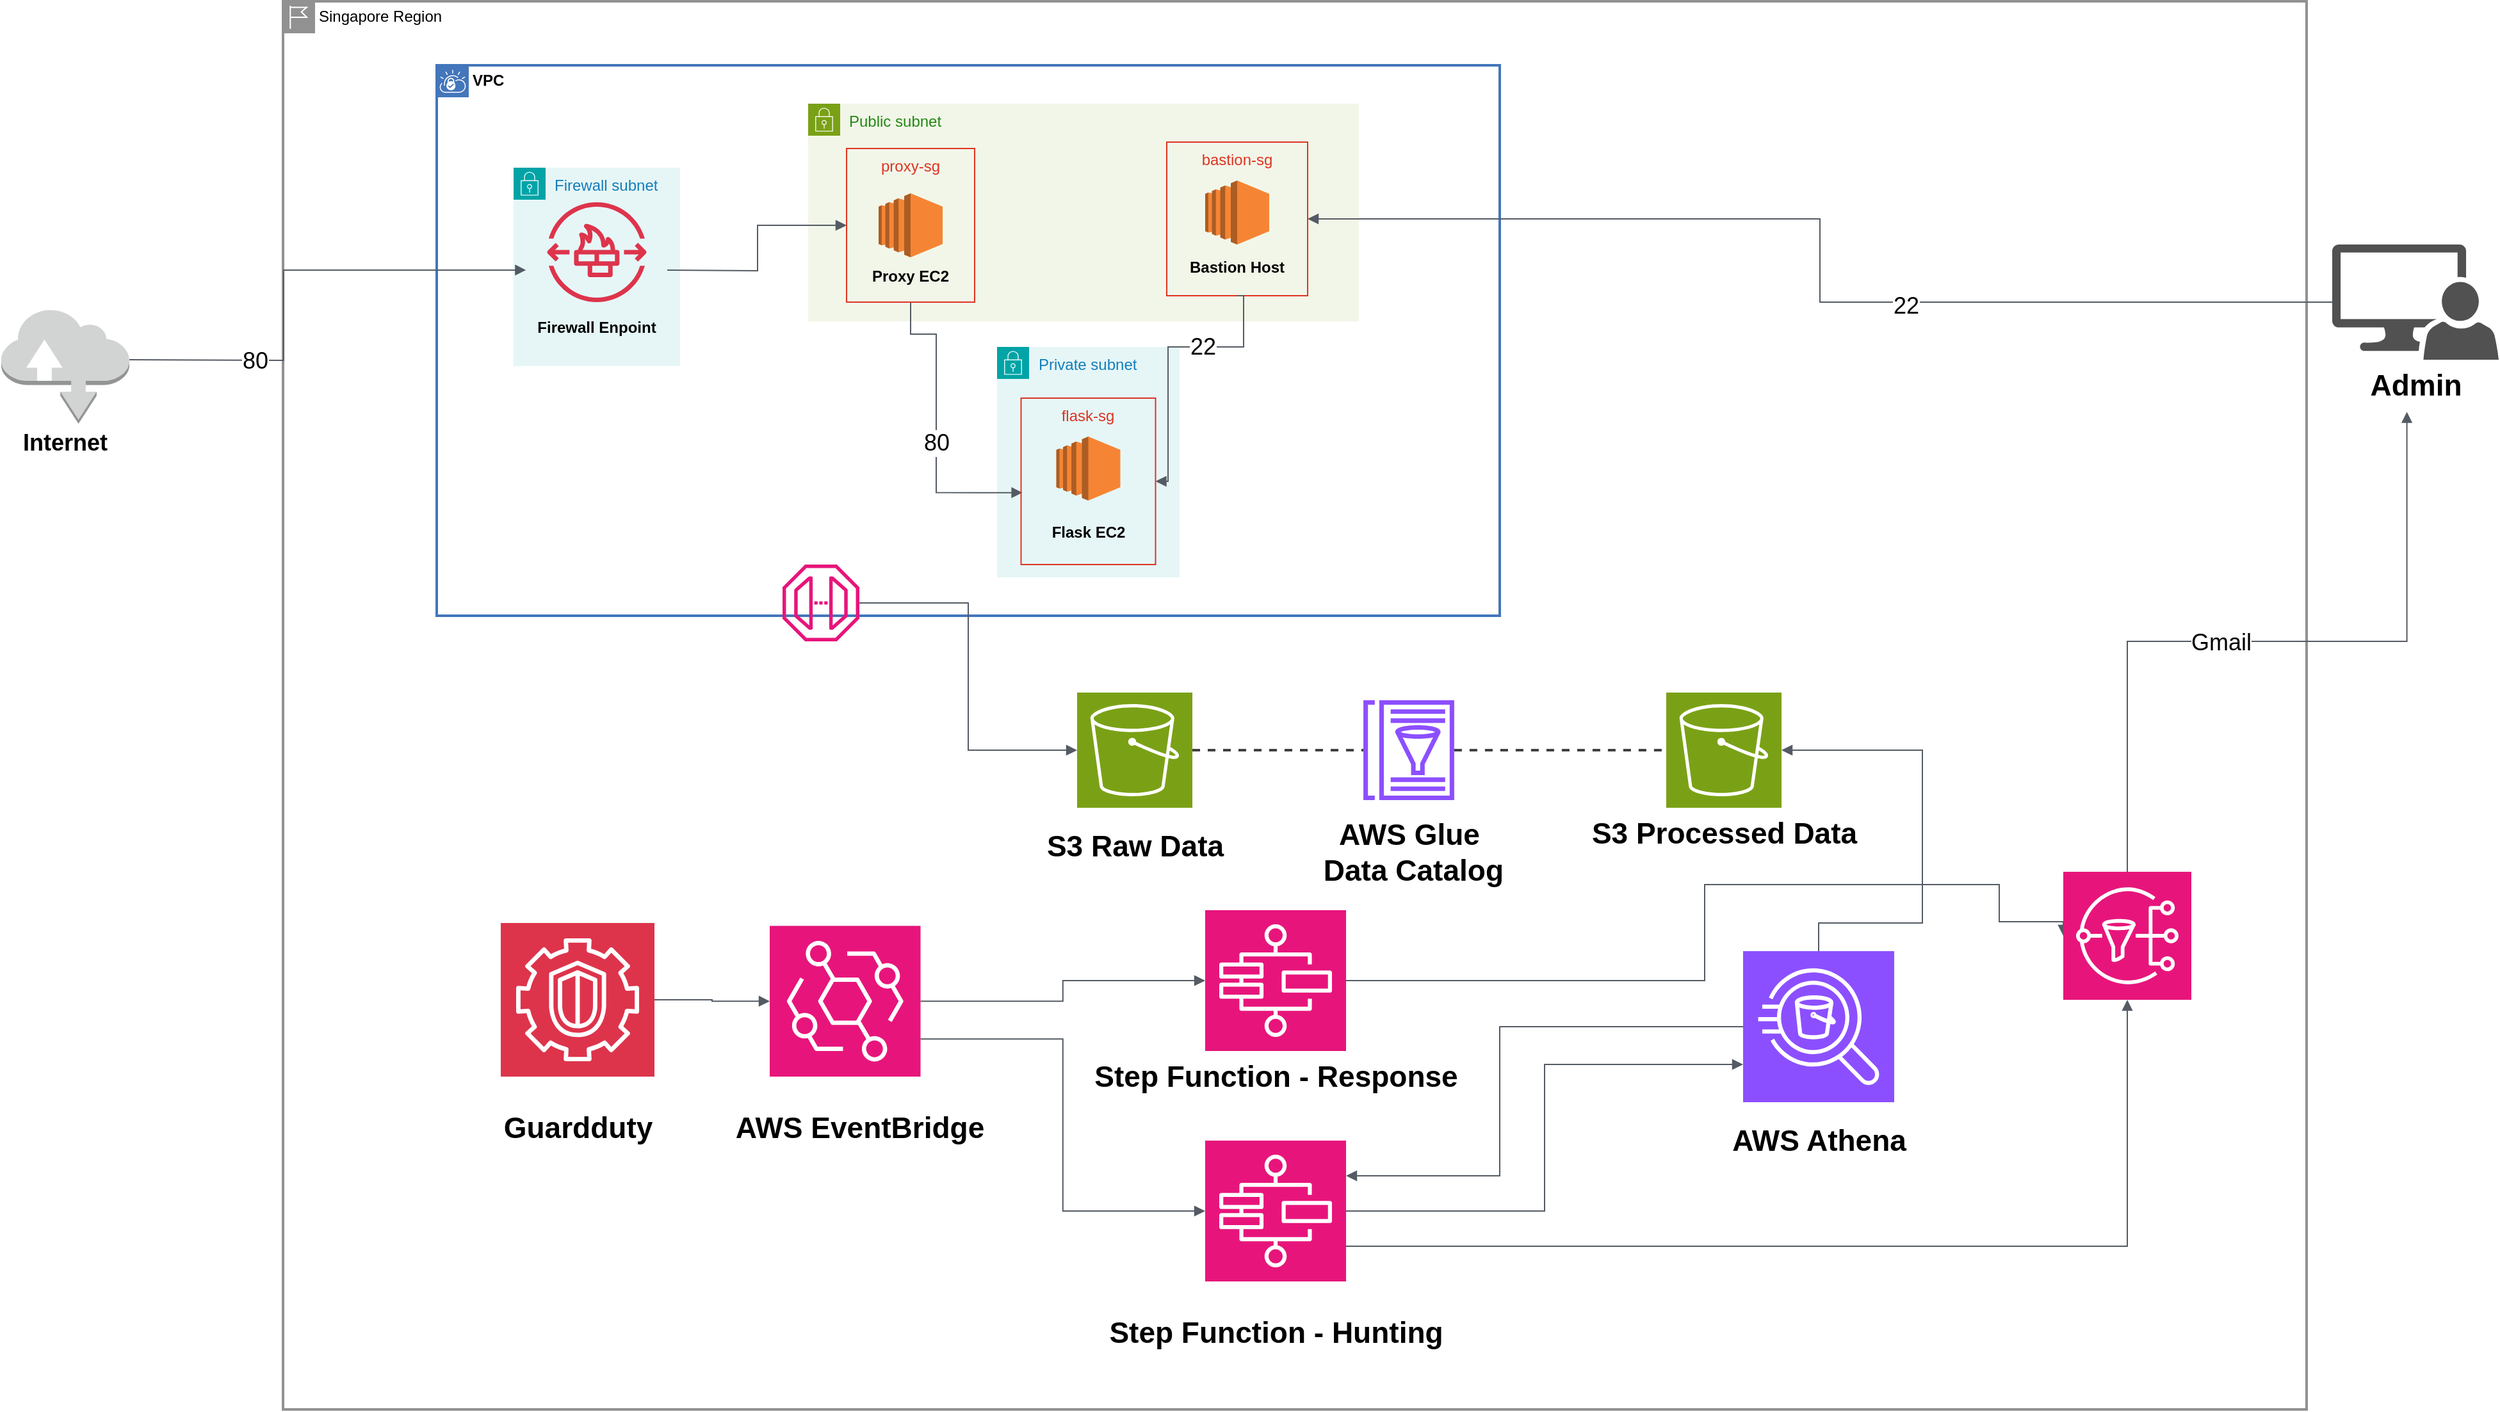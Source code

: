 <mxfile version="27.1.3">
  <diagram name="Trang-1" id="7fhELOmFYXn_s-FYaYJF">
    <mxGraphModel dx="2562" dy="1054" grid="1" gridSize="10" guides="1" tooltips="1" connect="1" arrows="1" fold="1" page="1" pageScale="1" pageWidth="4800" pageHeight="4336" math="0" shadow="0">
      <root>
        <mxCell id="0" />
        <mxCell id="1" parent="0" />
        <mxCell id="FkhqDQvy7yKT_oOdReSO-3" value="Singapore Region" style="shape=mxgraph.ibm.box;prType=region;fontStyle=0;verticalAlign=top;align=left;spacingLeft=32;spacingTop=4;fillColor=none;rounded=0;whiteSpace=wrap;html=1;strokeColor=#919191;strokeWidth=2;dashed=0;container=1;spacing=-4;collapsible=0;expand=0;recursiveResize=0;" parent="1" vertex="1">
          <mxGeometry x="330" y="170" width="1580" height="1100" as="geometry" />
        </mxCell>
        <mxCell id="FkhqDQvy7yKT_oOdReSO-4" value="VPC" style="shape=mxgraph.ibm.box;prType=vpc;fontStyle=1;verticalAlign=top;align=left;spacingLeft=32;spacingTop=4;fillColor=none;rounded=0;whiteSpace=wrap;html=1;strokeColor=#4376BB;strokeWidth=2;dashed=0;container=1;spacing=-4;collapsible=0;expand=0;recursiveResize=0;" parent="FkhqDQvy7yKT_oOdReSO-3" vertex="1">
          <mxGeometry x="120" y="50" width="830" height="430" as="geometry" />
        </mxCell>
        <mxCell id="nIGGX6AsTqIyB24OFc70-37" value="Public subnet" style="points=[[0,0],[0.25,0],[0.5,0],[0.75,0],[1,0],[1,0.25],[1,0.5],[1,0.75],[1,1],[0.75,1],[0.5,1],[0.25,1],[0,1],[0,0.75],[0,0.5],[0,0.25]];outlineConnect=0;gradientColor=none;html=1;whiteSpace=wrap;fontSize=12;fontStyle=0;container=1;pointerEvents=0;collapsible=0;recursiveResize=0;shape=mxgraph.aws4.group;grIcon=mxgraph.aws4.group_security_group;grStroke=0;strokeColor=#7AA116;fillColor=#F2F6E8;verticalAlign=top;align=left;spacingLeft=30;fontColor=#248814;dashed=0;" vertex="1" parent="FkhqDQvy7yKT_oOdReSO-4">
          <mxGeometry x="290" y="30" width="430" height="170" as="geometry" />
        </mxCell>
        <mxCell id="nIGGX6AsTqIyB24OFc70-36" value="Private subnet" style="points=[[0,0],[0.25,0],[0.5,0],[0.75,0],[1,0],[1,0.25],[1,0.5],[1,0.75],[1,1],[0.75,1],[0.5,1],[0.25,1],[0,1],[0,0.75],[0,0.5],[0,0.25]];outlineConnect=0;gradientColor=none;html=1;whiteSpace=wrap;fontSize=12;fontStyle=0;container=1;pointerEvents=0;collapsible=0;recursiveResize=0;shape=mxgraph.aws4.group;grIcon=mxgraph.aws4.group_security_group;grStroke=0;strokeColor=#00A4A6;fillColor=#E6F6F7;verticalAlign=top;align=left;spacingLeft=30;fontColor=#147EBA;dashed=0;" vertex="1" parent="FkhqDQvy7yKT_oOdReSO-4">
          <mxGeometry x="437.5" y="220" width="142.5" height="180" as="geometry" />
        </mxCell>
        <mxCell id="FkhqDQvy7yKT_oOdReSO-10" value="bastion-sg" style="fillColor=none;strokeColor=#DD3522;verticalAlign=top;fontStyle=0;fontColor=#DD3522;whiteSpace=wrap;html=1;" parent="FkhqDQvy7yKT_oOdReSO-4" vertex="1">
          <mxGeometry x="570" y="60" width="110" height="120" as="geometry" />
        </mxCell>
        <mxCell id="FkhqDQvy7yKT_oOdReSO-11" value="" style="outlineConnect=0;dashed=0;verticalLabelPosition=bottom;verticalAlign=top;align=center;html=1;shape=mxgraph.aws3.ec2;fillColor=#F58534;gradientColor=none;" parent="FkhqDQvy7yKT_oOdReSO-4" vertex="1">
          <mxGeometry x="345" y="100" width="50" height="50" as="geometry" />
        </mxCell>
        <mxCell id="FkhqDQvy7yKT_oOdReSO-13" value="" style="outlineConnect=0;dashed=0;verticalLabelPosition=bottom;verticalAlign=top;align=center;html=1;shape=mxgraph.aws3.ec2;fillColor=#F58534;gradientColor=none;" parent="FkhqDQvy7yKT_oOdReSO-4" vertex="1">
          <mxGeometry x="600" y="90" width="50" height="50" as="geometry" />
        </mxCell>
        <mxCell id="FkhqDQvy7yKT_oOdReSO-14" value="&lt;b&gt;Proxy EC2&lt;/b&gt;" style="text;strokeColor=none;align=center;fillColor=none;html=1;verticalAlign=middle;whiteSpace=wrap;rounded=0;" parent="FkhqDQvy7yKT_oOdReSO-4" vertex="1">
          <mxGeometry x="335" y="150" width="70" height="30" as="geometry" />
        </mxCell>
        <mxCell id="FkhqDQvy7yKT_oOdReSO-16" value="&lt;b&gt;Bastion Host&lt;/b&gt;" style="text;strokeColor=none;align=center;fillColor=none;html=1;verticalAlign=middle;whiteSpace=wrap;rounded=0;" parent="FkhqDQvy7yKT_oOdReSO-4" vertex="1">
          <mxGeometry x="585" y="142.5" width="80" height="30" as="geometry" />
        </mxCell>
        <mxCell id="FkhqDQvy7yKT_oOdReSO-23" value="" style="edgeStyle=orthogonalEdgeStyle;html=1;endArrow=block;elbow=vertical;startArrow=none;endFill=1;strokeColor=#545B64;rounded=0;exitX=0.5;exitY=1;exitDx=0;exitDy=0;entryX=0.01;entryY=0.568;entryDx=0;entryDy=0;entryPerimeter=0;" parent="FkhqDQvy7yKT_oOdReSO-4" source="FkhqDQvy7yKT_oOdReSO-8" target="FkhqDQvy7yKT_oOdReSO-9" edge="1">
          <mxGeometry width="100" relative="1" as="geometry">
            <mxPoint x="180" y="120" as="sourcePoint" />
            <mxPoint x="280" y="120" as="targetPoint" />
            <Array as="points">
              <mxPoint x="370" y="210" />
              <mxPoint x="390" y="210" />
              <mxPoint x="390" y="334" />
            </Array>
          </mxGeometry>
        </mxCell>
        <mxCell id="FkhqDQvy7yKT_oOdReSO-24" value="&lt;font style=&quot;font-size: 18px;&quot;&gt;80&lt;/font&gt;" style="edgeLabel;html=1;align=center;verticalAlign=middle;resizable=0;points=[];" parent="FkhqDQvy7yKT_oOdReSO-23" vertex="1" connectable="0">
          <mxGeometry x="0.096" relative="1" as="geometry">
            <mxPoint as="offset" />
          </mxGeometry>
        </mxCell>
        <mxCell id="FkhqDQvy7yKT_oOdReSO-25" value="" style="edgeStyle=orthogonalEdgeStyle;html=1;endArrow=none;elbow=vertical;startArrow=block;startFill=1;strokeColor=#545B64;rounded=0;exitX=1;exitY=0.5;exitDx=0;exitDy=0;entryX=0.5;entryY=1;entryDx=0;entryDy=0;" parent="FkhqDQvy7yKT_oOdReSO-4" source="FkhqDQvy7yKT_oOdReSO-9" target="FkhqDQvy7yKT_oOdReSO-10" edge="1">
          <mxGeometry width="100" relative="1" as="geometry">
            <mxPoint x="380" y="200" as="sourcePoint" />
            <mxPoint x="480" y="200" as="targetPoint" />
            <Array as="points">
              <mxPoint x="571" y="325" />
              <mxPoint x="571" y="220" />
              <mxPoint x="630" y="220" />
              <mxPoint x="630" y="180" />
            </Array>
          </mxGeometry>
        </mxCell>
        <mxCell id="FkhqDQvy7yKT_oOdReSO-26" value="&lt;font style=&quot;font-size: 18px;&quot;&gt;22&lt;/font&gt;" style="edgeLabel;html=1;align=center;verticalAlign=middle;resizable=0;points=[];" parent="FkhqDQvy7yKT_oOdReSO-25" vertex="1" connectable="0">
          <mxGeometry x="0.287" relative="1" as="geometry">
            <mxPoint as="offset" />
          </mxGeometry>
        </mxCell>
        <mxCell id="nIGGX6AsTqIyB24OFc70-34" value="Firewall subnet" style="points=[[0,0],[0.25,0],[0.5,0],[0.75,0],[1,0],[1,0.25],[1,0.5],[1,0.75],[1,1],[0.75,1],[0.5,1],[0.25,1],[0,1],[0,0.75],[0,0.5],[0,0.25]];outlineConnect=0;gradientColor=none;html=1;whiteSpace=wrap;fontSize=12;fontStyle=0;container=1;pointerEvents=0;collapsible=0;recursiveResize=0;shape=mxgraph.aws4.group;grIcon=mxgraph.aws4.group_security_group;grStroke=0;strokeColor=#00A4A6;fillColor=#E6F6F7;verticalAlign=top;align=left;spacingLeft=30;fontColor=#147EBA;dashed=0;" vertex="1" parent="FkhqDQvy7yKT_oOdReSO-4">
          <mxGeometry x="60" y="80" width="130" height="155" as="geometry" />
        </mxCell>
        <mxCell id="nIGGX6AsTqIyB24OFc70-33" value="" style="sketch=0;outlineConnect=0;fontColor=#232F3E;gradientColor=none;fillColor=#DD344C;strokeColor=none;dashed=0;verticalLabelPosition=bottom;verticalAlign=top;align=center;html=1;fontSize=12;fontStyle=0;aspect=fixed;pointerEvents=1;shape=mxgraph.aws4.network_firewall_endpoints;" vertex="1" parent="nIGGX6AsTqIyB24OFc70-34">
          <mxGeometry x="26" y="27" width="78" height="78" as="geometry" />
        </mxCell>
        <mxCell id="nIGGX6AsTqIyB24OFc70-38" value="" style="edgeStyle=orthogonalEdgeStyle;html=1;endArrow=block;elbow=vertical;startArrow=none;endFill=1;strokeColor=#545B64;rounded=0;entryX=0;entryY=0.5;entryDx=0;entryDy=0;" edge="1" parent="nIGGX6AsTqIyB24OFc70-34" target="FkhqDQvy7yKT_oOdReSO-8">
          <mxGeometry width="100" relative="1" as="geometry">
            <mxPoint x="120" y="80" as="sourcePoint" />
            <mxPoint x="220" y="80" as="targetPoint" />
          </mxGeometry>
        </mxCell>
        <mxCell id="nIGGX6AsTqIyB24OFc70-35" value="&lt;b&gt;Firewall Enpoint&lt;/b&gt;" style="text;strokeColor=none;align=center;fillColor=none;html=1;verticalAlign=middle;whiteSpace=wrap;rounded=0;" vertex="1" parent="FkhqDQvy7yKT_oOdReSO-4">
          <mxGeometry x="75" y="190" width="100" height="30" as="geometry" />
        </mxCell>
        <mxCell id="FkhqDQvy7yKT_oOdReSO-9" value="flask-sg" style="fillColor=none;strokeColor=#DD3522;verticalAlign=top;fontStyle=0;fontColor=#DD3522;whiteSpace=wrap;html=1;" parent="FkhqDQvy7yKT_oOdReSO-4" vertex="1">
          <mxGeometry x="456.25" y="260" width="105" height="130" as="geometry" />
        </mxCell>
        <mxCell id="FkhqDQvy7yKT_oOdReSO-15" value="&lt;b&gt;Flask EC2&lt;/b&gt;" style="text;strokeColor=none;align=center;fillColor=none;html=1;verticalAlign=middle;whiteSpace=wrap;rounded=0;" parent="FkhqDQvy7yKT_oOdReSO-4" vertex="1">
          <mxGeometry x="473.75" y="350" width="70" height="30" as="geometry" />
        </mxCell>
        <mxCell id="FkhqDQvy7yKT_oOdReSO-12" value="" style="outlineConnect=0;dashed=0;verticalLabelPosition=bottom;verticalAlign=top;align=center;html=1;shape=mxgraph.aws3.ec2;fillColor=#F58534;gradientColor=none;" parent="FkhqDQvy7yKT_oOdReSO-4" vertex="1">
          <mxGeometry x="483.75" y="290" width="50" height="50" as="geometry" />
        </mxCell>
        <mxCell id="FkhqDQvy7yKT_oOdReSO-8" value="proxy-sg" style="fillColor=none;strokeColor=#DD3522;verticalAlign=top;fontStyle=0;fontColor=#DD3522;whiteSpace=wrap;html=1;" parent="FkhqDQvy7yKT_oOdReSO-4" vertex="1">
          <mxGeometry x="320" y="65" width="100" height="120" as="geometry" />
        </mxCell>
        <mxCell id="FkhqDQvy7yKT_oOdReSO-17" value="" style="sketch=0;outlineConnect=0;fontColor=#232F3E;gradientColor=none;fillColor=#E7157B;strokeColor=none;dashed=0;verticalLabelPosition=bottom;verticalAlign=top;align=center;html=1;fontSize=12;fontStyle=0;aspect=fixed;pointerEvents=1;shape=mxgraph.aws4.endpoint;" parent="FkhqDQvy7yKT_oOdReSO-3" vertex="1">
          <mxGeometry x="390" y="440" width="60" height="60" as="geometry" />
        </mxCell>
        <mxCell id="FkhqDQvy7yKT_oOdReSO-18" value="" style="sketch=0;points=[[0,0,0],[0.25,0,0],[0.5,0,0],[0.75,0,0],[1,0,0],[0,1,0],[0.25,1,0],[0.5,1,0],[0.75,1,0],[1,1,0],[0,0.25,0],[0,0.5,0],[0,0.75,0],[1,0.25,0],[1,0.5,0],[1,0.75,0]];outlineConnect=0;fontColor=#232F3E;fillColor=#7AA116;strokeColor=#ffffff;dashed=0;verticalLabelPosition=bottom;verticalAlign=top;align=center;html=1;fontSize=12;fontStyle=0;aspect=fixed;shape=mxgraph.aws4.resourceIcon;resIcon=mxgraph.aws4.s3;" parent="FkhqDQvy7yKT_oOdReSO-3" vertex="1">
          <mxGeometry x="620" y="540" width="90" height="90" as="geometry" />
        </mxCell>
        <mxCell id="nIGGX6AsTqIyB24OFc70-2" value="" style="edgeStyle=orthogonalEdgeStyle;html=1;endArrow=block;elbow=vertical;startArrow=none;endFill=1;strokeColor=#545B64;rounded=0;entryX=0;entryY=0.5;entryDx=0;entryDy=0;entryPerimeter=0;" edge="1" parent="FkhqDQvy7yKT_oOdReSO-3" source="FkhqDQvy7yKT_oOdReSO-17" target="FkhqDQvy7yKT_oOdReSO-18">
          <mxGeometry width="100" relative="1" as="geometry">
            <mxPoint x="420" y="610" as="sourcePoint" />
            <mxPoint x="520" y="610" as="targetPoint" />
          </mxGeometry>
        </mxCell>
        <mxCell id="nIGGX6AsTqIyB24OFc70-3" value="" style="sketch=0;points=[[0,0,0],[0.25,0,0],[0.5,0,0],[0.75,0,0],[1,0,0],[0,1,0],[0.25,1,0],[0.5,1,0],[0.75,1,0],[1,1,0],[0,0.25,0],[0,0.5,0],[0,0.75,0],[1,0.25,0],[1,0.5,0],[1,0.75,0]];outlineConnect=0;fontColor=#232F3E;fillColor=#DD344C;strokeColor=#ffffff;dashed=0;verticalLabelPosition=bottom;verticalAlign=top;align=center;html=1;fontSize=12;fontStyle=0;aspect=fixed;shape=mxgraph.aws4.resourceIcon;resIcon=mxgraph.aws4.guardduty;" vertex="1" parent="FkhqDQvy7yKT_oOdReSO-3">
          <mxGeometry x="170" y="720" width="120" height="120" as="geometry" />
        </mxCell>
        <mxCell id="nIGGX6AsTqIyB24OFc70-4" value="&lt;span style=&quot;font-size: 23px;&quot;&gt;&lt;b&gt;Guardduty&lt;/b&gt;&lt;/span&gt;" style="text;html=1;align=center;verticalAlign=middle;resizable=0;points=[];autosize=1;strokeColor=none;fillColor=none;" vertex="1" parent="FkhqDQvy7yKT_oOdReSO-3">
          <mxGeometry x="160" y="860" width="140" height="40" as="geometry" />
        </mxCell>
        <mxCell id="nIGGX6AsTqIyB24OFc70-5" value="" style="sketch=0;points=[[0,0,0],[0.25,0,0],[0.5,0,0],[0.75,0,0],[1,0,0],[0,1,0],[0.25,1,0],[0.5,1,0],[0.75,1,0],[1,1,0],[0,0.25,0],[0,0.5,0],[0,0.75,0],[1,0.25,0],[1,0.5,0],[1,0.75,0]];outlineConnect=0;fontColor=#232F3E;fillColor=#E7157B;strokeColor=#ffffff;dashed=0;verticalLabelPosition=bottom;verticalAlign=top;align=center;html=1;fontSize=12;fontStyle=0;aspect=fixed;shape=mxgraph.aws4.resourceIcon;resIcon=mxgraph.aws4.eventbridge;" vertex="1" parent="FkhqDQvy7yKT_oOdReSO-3">
          <mxGeometry x="380" y="722.25" width="117.75" height="117.75" as="geometry" />
        </mxCell>
        <mxCell id="nIGGX6AsTqIyB24OFc70-6" value="" style="edgeStyle=orthogonalEdgeStyle;html=1;endArrow=block;elbow=vertical;startArrow=none;endFill=1;strokeColor=#545B64;rounded=0;exitX=1;exitY=0.5;exitDx=0;exitDy=0;exitPerimeter=0;entryX=0;entryY=0.5;entryDx=0;entryDy=0;entryPerimeter=0;" edge="1" parent="FkhqDQvy7yKT_oOdReSO-3" source="nIGGX6AsTqIyB24OFc70-3" target="nIGGX6AsTqIyB24OFc70-5">
          <mxGeometry width="100" relative="1" as="geometry">
            <mxPoint x="280" y="980" as="sourcePoint" />
            <mxPoint x="380" y="980" as="targetPoint" />
          </mxGeometry>
        </mxCell>
        <mxCell id="nIGGX6AsTqIyB24OFc70-7" value="&lt;span style=&quot;font-size: 23px;&quot;&gt;&lt;b&gt;AWS EventBridge&lt;/b&gt;&lt;/span&gt;" style="text;html=1;align=center;verticalAlign=middle;resizable=0;points=[];autosize=1;strokeColor=none;fillColor=none;" vertex="1" parent="FkhqDQvy7yKT_oOdReSO-3">
          <mxGeometry x="340" y="860" width="220" height="40" as="geometry" />
        </mxCell>
        <mxCell id="nIGGX6AsTqIyB24OFc70-8" value="" style="sketch=0;points=[[0,0,0],[0.25,0,0],[0.5,0,0],[0.75,0,0],[1,0,0],[0,1,0],[0.25,1,0],[0.5,1,0],[0.75,1,0],[1,1,0],[0,0.25,0],[0,0.5,0],[0,0.75,0],[1,0.25,0],[1,0.5,0],[1,0.75,0]];outlineConnect=0;fontColor=#232F3E;fillColor=#E7157B;strokeColor=#ffffff;dashed=0;verticalLabelPosition=bottom;verticalAlign=top;align=center;html=1;fontSize=12;fontStyle=0;aspect=fixed;shape=mxgraph.aws4.resourceIcon;resIcon=mxgraph.aws4.step_functions;" vertex="1" parent="FkhqDQvy7yKT_oOdReSO-3">
          <mxGeometry x="720" y="710" width="110" height="110" as="geometry" />
        </mxCell>
        <mxCell id="nIGGX6AsTqIyB24OFc70-9" value="&lt;span style=&quot;font-size: 23px;&quot;&gt;&lt;b&gt;S3 Raw Data&lt;/b&gt;&lt;/span&gt;" style="text;html=1;align=center;verticalAlign=middle;resizable=0;points=[];autosize=1;strokeColor=none;fillColor=none;" vertex="1" parent="FkhqDQvy7yKT_oOdReSO-3">
          <mxGeometry x="585" y="640" width="160" height="40" as="geometry" />
        </mxCell>
        <mxCell id="nIGGX6AsTqIyB24OFc70-10" value="&lt;span style=&quot;font-size: 23px;&quot;&gt;&lt;b&gt;Step Function - Response&lt;/b&gt;&lt;/span&gt;" style="text;html=1;align=center;verticalAlign=middle;resizable=0;points=[];autosize=1;strokeColor=none;fillColor=none;" vertex="1" parent="FkhqDQvy7yKT_oOdReSO-3">
          <mxGeometry x="620" y="820" width="310" height="40" as="geometry" />
        </mxCell>
        <mxCell id="nIGGX6AsTqIyB24OFc70-11" value="" style="sketch=0;points=[[0,0,0],[0.25,0,0],[0.5,0,0],[0.75,0,0],[1,0,0],[0,1,0],[0.25,1,0],[0.5,1,0],[0.75,1,0],[1,1,0],[0,0.25,0],[0,0.5,0],[0,0.75,0],[1,0.25,0],[1,0.5,0],[1,0.75,0]];outlineConnect=0;fontColor=#232F3E;fillColor=#E7157B;strokeColor=#ffffff;dashed=0;verticalLabelPosition=bottom;verticalAlign=top;align=center;html=1;fontSize=12;fontStyle=0;aspect=fixed;shape=mxgraph.aws4.resourceIcon;resIcon=mxgraph.aws4.step_functions;" vertex="1" parent="FkhqDQvy7yKT_oOdReSO-3">
          <mxGeometry x="720" y="890" width="110" height="110" as="geometry" />
        </mxCell>
        <mxCell id="nIGGX6AsTqIyB24OFc70-12" value="&lt;span style=&quot;font-size: 23px;&quot;&gt;&lt;b&gt;Step Function - Hunting&lt;/b&gt;&lt;/span&gt;" style="text;html=1;align=center;verticalAlign=middle;resizable=0;points=[];autosize=1;strokeColor=none;fillColor=none;" vertex="1" parent="FkhqDQvy7yKT_oOdReSO-3">
          <mxGeometry x="635" y="1020" width="280" height="40" as="geometry" />
        </mxCell>
        <mxCell id="nIGGX6AsTqIyB24OFc70-13" value="" style="edgeStyle=orthogonalEdgeStyle;html=1;endArrow=block;elbow=vertical;startArrow=none;endFill=1;strokeColor=#545B64;rounded=0;exitX=1;exitY=0.5;exitDx=0;exitDy=0;exitPerimeter=0;entryX=0;entryY=0.5;entryDx=0;entryDy=0;entryPerimeter=0;" edge="1" parent="FkhqDQvy7yKT_oOdReSO-3" source="nIGGX6AsTqIyB24OFc70-5" target="nIGGX6AsTqIyB24OFc70-8">
          <mxGeometry width="100" relative="1" as="geometry">
            <mxPoint x="870" y="800" as="sourcePoint" />
            <mxPoint x="960" y="801" as="targetPoint" />
          </mxGeometry>
        </mxCell>
        <mxCell id="nIGGX6AsTqIyB24OFc70-14" value="" style="edgeStyle=orthogonalEdgeStyle;html=1;endArrow=block;elbow=vertical;startArrow=none;endFill=1;strokeColor=#545B64;rounded=0;exitX=1;exitY=0.75;exitDx=0;exitDy=0;exitPerimeter=0;entryX=0;entryY=0.5;entryDx=0;entryDy=0;entryPerimeter=0;" edge="1" parent="FkhqDQvy7yKT_oOdReSO-3" source="nIGGX6AsTqIyB24OFc70-5" target="nIGGX6AsTqIyB24OFc70-11">
          <mxGeometry width="100" relative="1" as="geometry">
            <mxPoint x="740" y="1010" as="sourcePoint" />
            <mxPoint x="830" y="1011" as="targetPoint" />
          </mxGeometry>
        </mxCell>
        <mxCell id="nIGGX6AsTqIyB24OFc70-15" value="" style="sketch=0;points=[[0,0,0],[0.25,0,0],[0.5,0,0],[0.75,0,0],[1,0,0],[0,1,0],[0.25,1,0],[0.5,1,0],[0.75,1,0],[1,1,0],[0,0.25,0],[0,0.5,0],[0,0.75,0],[1,0.25,0],[1,0.5,0],[1,0.75,0]];outlineConnect=0;fontColor=#232F3E;fillColor=#8C4FFF;strokeColor=#ffffff;dashed=0;verticalLabelPosition=bottom;verticalAlign=top;align=center;html=1;fontSize=12;fontStyle=0;aspect=fixed;shape=mxgraph.aws4.resourceIcon;resIcon=mxgraph.aws4.athena;" vertex="1" parent="FkhqDQvy7yKT_oOdReSO-3">
          <mxGeometry x="1140" y="742" width="118" height="118" as="geometry" />
        </mxCell>
        <mxCell id="nIGGX6AsTqIyB24OFc70-16" value="&lt;span style=&quot;font-size: 23px;&quot;&gt;&lt;b&gt;AWS Athena&lt;/b&gt;&lt;/span&gt;" style="text;html=1;align=center;verticalAlign=middle;resizable=0;points=[];autosize=1;strokeColor=none;fillColor=none;" vertex="1" parent="FkhqDQvy7yKT_oOdReSO-3">
          <mxGeometry x="1119" y="870" width="160" height="40" as="geometry" />
        </mxCell>
        <mxCell id="nIGGX6AsTqIyB24OFc70-17" value="" style="edgeStyle=orthogonalEdgeStyle;html=1;endArrow=block;elbow=vertical;startArrow=none;endFill=1;strokeColor=#545B64;rounded=0;exitX=1;exitY=0.5;exitDx=0;exitDy=0;exitPerimeter=0;entryX=0;entryY=0.75;entryDx=0;entryDy=0;entryPerimeter=0;" edge="1" parent="FkhqDQvy7yKT_oOdReSO-3" source="nIGGX6AsTqIyB24OFc70-11" target="nIGGX6AsTqIyB24OFc70-15">
          <mxGeometry width="100" relative="1" as="geometry">
            <mxPoint x="920" y="940" as="sourcePoint" />
            <mxPoint x="1020" y="940" as="targetPoint" />
          </mxGeometry>
        </mxCell>
        <mxCell id="nIGGX6AsTqIyB24OFc70-18" value="" style="edgeStyle=orthogonalEdgeStyle;html=1;endArrow=none;elbow=vertical;startArrow=block;startFill=1;strokeColor=#545B64;rounded=0;entryX=0;entryY=0.5;entryDx=0;entryDy=0;entryPerimeter=0;exitX=1;exitY=0.25;exitDx=0;exitDy=0;exitPerimeter=0;" edge="1" parent="FkhqDQvy7yKT_oOdReSO-3" source="nIGGX6AsTqIyB24OFc70-11" target="nIGGX6AsTqIyB24OFc70-15">
          <mxGeometry width="100" relative="1" as="geometry">
            <mxPoint x="1000" y="760" as="sourcePoint" />
            <mxPoint x="1100" y="760" as="targetPoint" />
            <Array as="points">
              <mxPoint x="950" y="918" />
              <mxPoint x="950" y="801" />
            </Array>
          </mxGeometry>
        </mxCell>
        <mxCell id="nIGGX6AsTqIyB24OFc70-19" value="" style="sketch=0;points=[[0,0,0],[0.25,0,0],[0.5,0,0],[0.75,0,0],[1,0,0],[0,1,0],[0.25,1,0],[0.5,1,0],[0.75,1,0],[1,1,0],[0,0.25,0],[0,0.5,0],[0,0.75,0],[1,0.25,0],[1,0.5,0],[1,0.75,0]];outlineConnect=0;fontColor=#232F3E;fillColor=#7AA116;strokeColor=#ffffff;dashed=0;verticalLabelPosition=bottom;verticalAlign=top;align=center;html=1;fontSize=12;fontStyle=0;aspect=fixed;shape=mxgraph.aws4.resourceIcon;resIcon=mxgraph.aws4.s3;" vertex="1" parent="FkhqDQvy7yKT_oOdReSO-3">
          <mxGeometry x="1080" y="540" width="90" height="90" as="geometry" />
        </mxCell>
        <mxCell id="nIGGX6AsTqIyB24OFc70-20" value="&lt;span style=&quot;font-size: 23px;&quot;&gt;&lt;b&gt;S3 Processed Data&lt;/b&gt;&lt;/span&gt;" style="text;html=1;align=center;verticalAlign=middle;resizable=0;points=[];autosize=1;strokeColor=none;fillColor=none;" vertex="1" parent="FkhqDQvy7yKT_oOdReSO-3">
          <mxGeometry x="1010" y="630" width="230" height="40" as="geometry" />
        </mxCell>
        <mxCell id="nIGGX6AsTqIyB24OFc70-22" value="" style="sketch=0;outlineConnect=0;fontColor=#232F3E;gradientColor=none;fillColor=#8C4FFF;strokeColor=none;dashed=0;verticalLabelPosition=bottom;verticalAlign=top;align=center;html=1;fontSize=12;fontStyle=0;aspect=fixed;pointerEvents=1;shape=mxgraph.aws4.glue_data_catalog;" vertex="1" parent="FkhqDQvy7yKT_oOdReSO-3">
          <mxGeometry x="843" y="546" width="72" height="78" as="geometry" />
        </mxCell>
        <mxCell id="nIGGX6AsTqIyB24OFc70-23" value="" style="edgeStyle=none;rounded=0;html=1;entryX=0;entryY=0.5;jettySize=auto;orthogonalLoop=1;strokeColor=#404040;strokeWidth=2;fontColor=#000000;jumpStyle=none;endArrow=none;endFill=0;startArrow=none;dashed=1;entryDx=0;entryDy=0;entryPerimeter=0;" edge="1" parent="FkhqDQvy7yKT_oOdReSO-3" source="nIGGX6AsTqIyB24OFc70-22" target="nIGGX6AsTqIyB24OFc70-19">
          <mxGeometry width="100" relative="1" as="geometry">
            <mxPoint x="950" y="560" as="sourcePoint" />
            <mxPoint x="1050" y="560" as="targetPoint" />
          </mxGeometry>
        </mxCell>
        <mxCell id="nIGGX6AsTqIyB24OFc70-24" value="" style="edgeStyle=none;rounded=0;html=1;jettySize=auto;orthogonalLoop=1;strokeColor=#404040;strokeWidth=2;fontColor=#000000;jumpStyle=none;endArrow=none;endFill=0;startArrow=none;dashed=1;exitX=1;exitY=0.5;exitDx=0;exitDy=0;exitPerimeter=0;" edge="1" parent="FkhqDQvy7yKT_oOdReSO-3" source="FkhqDQvy7yKT_oOdReSO-18" target="nIGGX6AsTqIyB24OFc70-22">
          <mxGeometry width="100" relative="1" as="geometry">
            <mxPoint x="950" y="630" as="sourcePoint" />
            <mxPoint x="1115" y="630" as="targetPoint" />
          </mxGeometry>
        </mxCell>
        <mxCell id="nIGGX6AsTqIyB24OFc70-25" value="&lt;span style=&quot;font-size: 23px;&quot;&gt;&lt;b&gt;AWS Glue&lt;/b&gt;&lt;/span&gt;&lt;div&gt;&lt;span style=&quot;font-size: 23px;&quot;&gt;&lt;b&gt;&amp;nbsp;Data Catalog&lt;/b&gt;&lt;/span&gt;&lt;/div&gt;" style="text;html=1;align=center;verticalAlign=middle;resizable=0;points=[];autosize=1;strokeColor=none;fillColor=none;" vertex="1" parent="FkhqDQvy7yKT_oOdReSO-3">
          <mxGeometry x="794" y="630" width="170" height="70" as="geometry" />
        </mxCell>
        <mxCell id="nIGGX6AsTqIyB24OFc70-26" value="" style="edgeStyle=orthogonalEdgeStyle;html=1;endArrow=block;elbow=vertical;startArrow=none;endFill=1;strokeColor=#545B64;rounded=0;entryX=1;entryY=0.5;entryDx=0;entryDy=0;entryPerimeter=0;exitX=0.5;exitY=0;exitDx=0;exitDy=0;exitPerimeter=0;" edge="1" parent="FkhqDQvy7yKT_oOdReSO-3" source="nIGGX6AsTqIyB24OFc70-15" target="nIGGX6AsTqIyB24OFc70-19">
          <mxGeometry width="100" relative="1" as="geometry">
            <mxPoint x="1090" y="720" as="sourcePoint" />
            <mxPoint x="1190" y="720" as="targetPoint" />
            <Array as="points">
              <mxPoint x="1199" y="720" />
              <mxPoint x="1280" y="720" />
              <mxPoint x="1280" y="585" />
            </Array>
          </mxGeometry>
        </mxCell>
        <mxCell id="nIGGX6AsTqIyB24OFc70-27" value="" style="edgeStyle=orthogonalEdgeStyle;html=1;endArrow=block;elbow=vertical;startArrow=none;endFill=1;strokeColor=#545B64;rounded=0;entryX=0;entryY=0.5;entryDx=0;entryDy=0;entryPerimeter=0;" edge="1" parent="FkhqDQvy7yKT_oOdReSO-3" source="nIGGX6AsTqIyB24OFc70-8" target="nIGGX6AsTqIyB24OFc70-28">
          <mxGeometry width="100" relative="1" as="geometry">
            <mxPoint x="500" y="595" as="sourcePoint" />
            <mxPoint x="940" y="760" as="targetPoint" />
            <Array as="points">
              <mxPoint x="1110" y="765" />
              <mxPoint x="1110" y="690" />
              <mxPoint x="1340" y="690" />
              <mxPoint x="1340" y="719" />
            </Array>
          </mxGeometry>
        </mxCell>
        <mxCell id="nIGGX6AsTqIyB24OFc70-28" value="" style="sketch=0;points=[[0,0,0],[0.25,0,0],[0.5,0,0],[0.75,0,0],[1,0,0],[0,1,0],[0.25,1,0],[0.5,1,0],[0.75,1,0],[1,1,0],[0,0.25,0],[0,0.5,0],[0,0.75,0],[1,0.25,0],[1,0.5,0],[1,0.75,0]];outlineConnect=0;fontColor=#232F3E;fillColor=#E7157B;strokeColor=#ffffff;dashed=0;verticalLabelPosition=bottom;verticalAlign=top;align=center;html=1;fontSize=12;fontStyle=0;aspect=fixed;shape=mxgraph.aws4.resourceIcon;resIcon=mxgraph.aws4.sns;" vertex="1" parent="FkhqDQvy7yKT_oOdReSO-3">
          <mxGeometry x="1390" y="680" width="100" height="100" as="geometry" />
        </mxCell>
        <mxCell id="nIGGX6AsTqIyB24OFc70-30" value="" style="edgeStyle=orthogonalEdgeStyle;html=1;endArrow=block;elbow=vertical;startArrow=none;endFill=1;strokeColor=#545B64;rounded=0;exitX=1;exitY=0.75;exitDx=0;exitDy=0;exitPerimeter=0;entryX=0.5;entryY=1;entryDx=0;entryDy=0;entryPerimeter=0;" edge="1" parent="FkhqDQvy7yKT_oOdReSO-3" source="nIGGX6AsTqIyB24OFc70-11" target="nIGGX6AsTqIyB24OFc70-28">
          <mxGeometry width="100" relative="1" as="geometry">
            <mxPoint x="950" y="1000" as="sourcePoint" />
            <mxPoint x="1050" y="1000" as="targetPoint" />
          </mxGeometry>
        </mxCell>
        <mxCell id="FkhqDQvy7yKT_oOdReSO-20" value="" style="outlineConnect=0;dashed=0;verticalLabelPosition=bottom;verticalAlign=top;align=center;html=1;shape=mxgraph.aws3.internet;fillColor=#D2D3D3;gradientColor=none;" parent="1" vertex="1">
          <mxGeometry x="110" y="410" width="100" height="90" as="geometry" />
        </mxCell>
        <mxCell id="FkhqDQvy7yKT_oOdReSO-21" value="" style="edgeStyle=orthogonalEdgeStyle;html=1;endArrow=block;elbow=vertical;startArrow=none;endFill=1;strokeColor=#545B64;rounded=0;entryX=0.084;entryY=0.372;entryDx=0;entryDy=0;entryPerimeter=0;" parent="1" target="FkhqDQvy7yKT_oOdReSO-4" edge="1">
          <mxGeometry width="100" relative="1" as="geometry">
            <mxPoint x="210" y="450" as="sourcePoint" />
            <mxPoint x="310" y="450" as="targetPoint" />
          </mxGeometry>
        </mxCell>
        <mxCell id="FkhqDQvy7yKT_oOdReSO-22" value="&lt;font style=&quot;font-size: 18px;&quot;&gt;80&lt;/font&gt;" style="edgeLabel;html=1;align=center;verticalAlign=middle;resizable=0;points=[];" parent="FkhqDQvy7yKT_oOdReSO-21" vertex="1" connectable="0">
          <mxGeometry x="-0.486" y="2" relative="1" as="geometry">
            <mxPoint y="2" as="offset" />
          </mxGeometry>
        </mxCell>
        <mxCell id="FkhqDQvy7yKT_oOdReSO-27" value="" style="sketch=0;pointerEvents=1;shadow=0;dashed=0;html=1;strokeColor=none;labelPosition=center;verticalLabelPosition=bottom;verticalAlign=top;align=center;fillColor=#515151;shape=mxgraph.mscae.system_center.admin_console" parent="1" vertex="1">
          <mxGeometry x="1930" y="360" width="130" height="90" as="geometry" />
        </mxCell>
        <mxCell id="FkhqDQvy7yKT_oOdReSO-28" value="" style="edgeStyle=orthogonalEdgeStyle;html=1;endArrow=none;elbow=vertical;startArrow=block;startFill=1;strokeColor=#545B64;rounded=0;entryX=0;entryY=0.5;entryDx=0;entryDy=0;entryPerimeter=0;exitX=1;exitY=0.5;exitDx=0;exitDy=0;" parent="1" source="FkhqDQvy7yKT_oOdReSO-10" target="FkhqDQvy7yKT_oOdReSO-27" edge="1">
          <mxGeometry width="100" relative="1" as="geometry">
            <mxPoint x="1000" y="580" as="sourcePoint" />
            <mxPoint x="1100" y="580" as="targetPoint" />
          </mxGeometry>
        </mxCell>
        <mxCell id="FkhqDQvy7yKT_oOdReSO-30" value="&lt;font style=&quot;font-size: 18px;&quot;&gt;22&lt;/font&gt;" style="edgeLabel;html=1;align=center;verticalAlign=middle;resizable=0;points=[];" parent="FkhqDQvy7yKT_oOdReSO-28" vertex="1" connectable="0">
          <mxGeometry x="0.23" y="-3" relative="1" as="geometry">
            <mxPoint as="offset" />
          </mxGeometry>
        </mxCell>
        <mxCell id="FkhqDQvy7yKT_oOdReSO-32" value="&lt;b&gt;&lt;font style=&quot;font-size: 18px;&quot;&gt;Internet&lt;/font&gt;&lt;/b&gt;" style="text;strokeColor=none;align=center;fillColor=none;html=1;verticalAlign=middle;whiteSpace=wrap;rounded=0;" parent="1" vertex="1">
          <mxGeometry x="125" y="500" width="70" height="30" as="geometry" />
        </mxCell>
        <mxCell id="FkhqDQvy7yKT_oOdReSO-31" value="&lt;b&gt;&lt;font style=&quot;font-size: 23px;&quot;&gt;Admin&lt;/font&gt;&lt;/b&gt;" style="text;html=1;align=center;verticalAlign=middle;resizable=0;points=[];autosize=1;strokeColor=none;fillColor=none;" parent="1" vertex="1">
          <mxGeometry x="1945" y="450" width="100" height="40" as="geometry" />
        </mxCell>
        <mxCell id="nIGGX6AsTqIyB24OFc70-31" value="" style="edgeStyle=orthogonalEdgeStyle;html=1;endArrow=block;elbow=vertical;startArrow=none;endFill=1;strokeColor=#545B64;rounded=0;exitX=0.5;exitY=0;exitDx=0;exitDy=0;exitPerimeter=0;entryX=0.433;entryY=1.018;entryDx=0;entryDy=0;entryPerimeter=0;" edge="1" parent="1" source="nIGGX6AsTqIyB24OFc70-28" target="FkhqDQvy7yKT_oOdReSO-31">
          <mxGeometry width="100" relative="1" as="geometry">
            <mxPoint x="1720" y="790" as="sourcePoint" />
            <mxPoint x="1820" y="790" as="targetPoint" />
          </mxGeometry>
        </mxCell>
        <mxCell id="nIGGX6AsTqIyB24OFc70-32" value="&lt;font style=&quot;font-size: 18px;&quot;&gt;Gmail&lt;/font&gt;" style="edgeLabel;html=1;align=center;verticalAlign=middle;resizable=0;points=[];" vertex="1" connectable="0" parent="nIGGX6AsTqIyB24OFc70-31">
          <mxGeometry x="-0.124" y="-1" relative="1" as="geometry">
            <mxPoint as="offset" />
          </mxGeometry>
        </mxCell>
      </root>
    </mxGraphModel>
  </diagram>
</mxfile>
